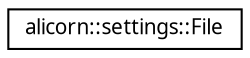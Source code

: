 digraph "Иерархия классов. Графический вид."
{
 // INTERACTIVE_SVG=YES
  edge [fontname="Verdana",fontsize="10",labelfontname="Verdana",labelfontsize="10"];
  node [fontname="Verdana",fontsize="10",shape=record];
  rankdir="LR";
  Node1 [label="alicorn::settings::File",height=0.2,width=0.4,color="black", fillcolor="white", style="filled",URL="$a00088.html",tooltip="Класс входит в Settings   Класс доступа к файлу настроек. "];
}
